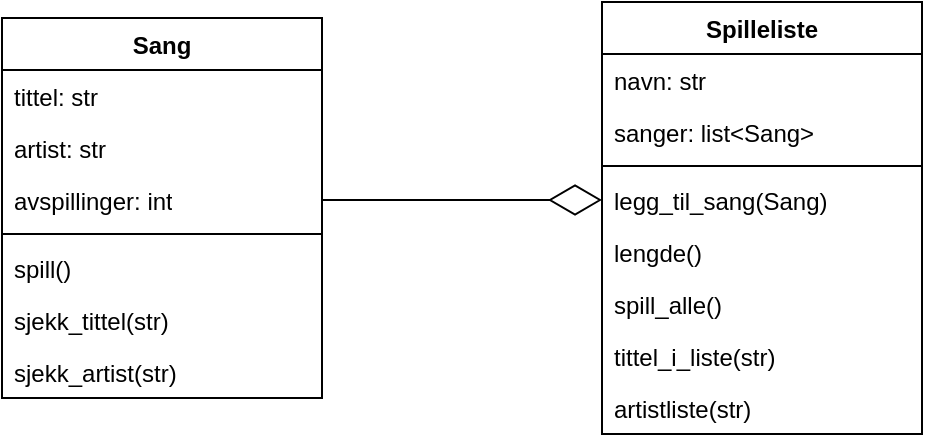 <mxfile version="22.1.2" type="device">
  <diagram name="Page-1" id="jHWirpbI9RPN2Y3rsyjn">
    <mxGraphModel dx="1100" dy="894" grid="0" gridSize="10" guides="1" tooltips="1" connect="1" arrows="1" fold="1" page="1" pageScale="1" pageWidth="850" pageHeight="1100" math="0" shadow="0">
      <root>
        <mxCell id="0" />
        <mxCell id="1" parent="0" />
        <mxCell id="eyYk9-lnhmLs1THoi1X7-1" value="Sang" style="swimlane;fontStyle=1;align=center;verticalAlign=top;childLayout=stackLayout;horizontal=1;startSize=26;horizontalStack=0;resizeParent=1;resizeParentMax=0;resizeLast=0;collapsible=1;marginBottom=0;whiteSpace=wrap;html=1;" vertex="1" parent="1">
          <mxGeometry x="260" y="410" width="160" height="190" as="geometry" />
        </mxCell>
        <mxCell id="eyYk9-lnhmLs1THoi1X7-9" value="tittel: str" style="text;strokeColor=none;fillColor=none;align=left;verticalAlign=top;spacingLeft=4;spacingRight=4;overflow=hidden;rotatable=0;points=[[0,0.5],[1,0.5]];portConstraint=eastwest;whiteSpace=wrap;html=1;" vertex="1" parent="eyYk9-lnhmLs1THoi1X7-1">
          <mxGeometry y="26" width="160" height="26" as="geometry" />
        </mxCell>
        <mxCell id="eyYk9-lnhmLs1THoi1X7-10" value="artist: str" style="text;strokeColor=none;fillColor=none;align=left;verticalAlign=top;spacingLeft=4;spacingRight=4;overflow=hidden;rotatable=0;points=[[0,0.5],[1,0.5]];portConstraint=eastwest;whiteSpace=wrap;html=1;" vertex="1" parent="eyYk9-lnhmLs1THoi1X7-1">
          <mxGeometry y="52" width="160" height="26" as="geometry" />
        </mxCell>
        <mxCell id="eyYk9-lnhmLs1THoi1X7-2" value="avspillinger: int" style="text;strokeColor=none;fillColor=none;align=left;verticalAlign=top;spacingLeft=4;spacingRight=4;overflow=hidden;rotatable=0;points=[[0,0.5],[1,0.5]];portConstraint=eastwest;whiteSpace=wrap;html=1;" vertex="1" parent="eyYk9-lnhmLs1THoi1X7-1">
          <mxGeometry y="78" width="160" height="26" as="geometry" />
        </mxCell>
        <mxCell id="eyYk9-lnhmLs1THoi1X7-3" value="" style="line;strokeWidth=1;fillColor=none;align=left;verticalAlign=middle;spacingTop=-1;spacingLeft=3;spacingRight=3;rotatable=0;labelPosition=right;points=[];portConstraint=eastwest;strokeColor=inherit;" vertex="1" parent="eyYk9-lnhmLs1THoi1X7-1">
          <mxGeometry y="104" width="160" height="8" as="geometry" />
        </mxCell>
        <mxCell id="eyYk9-lnhmLs1THoi1X7-11" value="spill()" style="text;strokeColor=none;fillColor=none;align=left;verticalAlign=top;spacingLeft=4;spacingRight=4;overflow=hidden;rotatable=0;points=[[0,0.5],[1,0.5]];portConstraint=eastwest;whiteSpace=wrap;html=1;" vertex="1" parent="eyYk9-lnhmLs1THoi1X7-1">
          <mxGeometry y="112" width="160" height="26" as="geometry" />
        </mxCell>
        <mxCell id="eyYk9-lnhmLs1THoi1X7-12" value="sjekk_tittel(str)" style="text;strokeColor=none;fillColor=none;align=left;verticalAlign=top;spacingLeft=4;spacingRight=4;overflow=hidden;rotatable=0;points=[[0,0.5],[1,0.5]];portConstraint=eastwest;whiteSpace=wrap;html=1;" vertex="1" parent="eyYk9-lnhmLs1THoi1X7-1">
          <mxGeometry y="138" width="160" height="26" as="geometry" />
        </mxCell>
        <mxCell id="eyYk9-lnhmLs1THoi1X7-4" value="sjekk_artist(str)" style="text;strokeColor=none;fillColor=none;align=left;verticalAlign=top;spacingLeft=4;spacingRight=4;overflow=hidden;rotatable=0;points=[[0,0.5],[1,0.5]];portConstraint=eastwest;whiteSpace=wrap;html=1;" vertex="1" parent="eyYk9-lnhmLs1THoi1X7-1">
          <mxGeometry y="164" width="160" height="26" as="geometry" />
        </mxCell>
        <mxCell id="eyYk9-lnhmLs1THoi1X7-5" value="Spilleliste" style="swimlane;fontStyle=1;align=center;verticalAlign=top;childLayout=stackLayout;horizontal=1;startSize=26;horizontalStack=0;resizeParent=1;resizeParentMax=0;resizeLast=0;collapsible=1;marginBottom=0;whiteSpace=wrap;html=1;" vertex="1" parent="1">
          <mxGeometry x="560" y="402" width="160" height="216" as="geometry" />
        </mxCell>
        <mxCell id="eyYk9-lnhmLs1THoi1X7-6" value="navn: str" style="text;strokeColor=none;fillColor=none;align=left;verticalAlign=top;spacingLeft=4;spacingRight=4;overflow=hidden;rotatable=0;points=[[0,0.5],[1,0.5]];portConstraint=eastwest;whiteSpace=wrap;html=1;" vertex="1" parent="eyYk9-lnhmLs1THoi1X7-5">
          <mxGeometry y="26" width="160" height="26" as="geometry" />
        </mxCell>
        <mxCell id="eyYk9-lnhmLs1THoi1X7-13" value="sanger: list&amp;lt;Sang&amp;gt;" style="text;strokeColor=none;fillColor=none;align=left;verticalAlign=top;spacingLeft=4;spacingRight=4;overflow=hidden;rotatable=0;points=[[0,0.5],[1,0.5]];portConstraint=eastwest;whiteSpace=wrap;html=1;" vertex="1" parent="eyYk9-lnhmLs1THoi1X7-5">
          <mxGeometry y="52" width="160" height="26" as="geometry" />
        </mxCell>
        <mxCell id="eyYk9-lnhmLs1THoi1X7-7" value="" style="line;strokeWidth=1;fillColor=none;align=left;verticalAlign=middle;spacingTop=-1;spacingLeft=3;spacingRight=3;rotatable=0;labelPosition=right;points=[];portConstraint=eastwest;strokeColor=inherit;" vertex="1" parent="eyYk9-lnhmLs1THoi1X7-5">
          <mxGeometry y="78" width="160" height="8" as="geometry" />
        </mxCell>
        <mxCell id="eyYk9-lnhmLs1THoi1X7-8" value="legg_til_sang(Sang)" style="text;strokeColor=none;fillColor=none;align=left;verticalAlign=top;spacingLeft=4;spacingRight=4;overflow=hidden;rotatable=0;points=[[0,0.5],[1,0.5]];portConstraint=eastwest;whiteSpace=wrap;html=1;" vertex="1" parent="eyYk9-lnhmLs1THoi1X7-5">
          <mxGeometry y="86" width="160" height="26" as="geometry" />
        </mxCell>
        <mxCell id="eyYk9-lnhmLs1THoi1X7-14" value="lengde()" style="text;strokeColor=none;fillColor=none;align=left;verticalAlign=top;spacingLeft=4;spacingRight=4;overflow=hidden;rotatable=0;points=[[0,0.5],[1,0.5]];portConstraint=eastwest;whiteSpace=wrap;html=1;" vertex="1" parent="eyYk9-lnhmLs1THoi1X7-5">
          <mxGeometry y="112" width="160" height="26" as="geometry" />
        </mxCell>
        <mxCell id="eyYk9-lnhmLs1THoi1X7-15" value="spill_alle()" style="text;strokeColor=none;fillColor=none;align=left;verticalAlign=top;spacingLeft=4;spacingRight=4;overflow=hidden;rotatable=0;points=[[0,0.5],[1,0.5]];portConstraint=eastwest;whiteSpace=wrap;html=1;" vertex="1" parent="eyYk9-lnhmLs1THoi1X7-5">
          <mxGeometry y="138" width="160" height="26" as="geometry" />
        </mxCell>
        <mxCell id="eyYk9-lnhmLs1THoi1X7-16" value="tittel_i_liste(str)" style="text;strokeColor=none;fillColor=none;align=left;verticalAlign=top;spacingLeft=4;spacingRight=4;overflow=hidden;rotatable=0;points=[[0,0.5],[1,0.5]];portConstraint=eastwest;whiteSpace=wrap;html=1;" vertex="1" parent="eyYk9-lnhmLs1THoi1X7-5">
          <mxGeometry y="164" width="160" height="26" as="geometry" />
        </mxCell>
        <mxCell id="eyYk9-lnhmLs1THoi1X7-17" value="artistliste(str)" style="text;strokeColor=none;fillColor=none;align=left;verticalAlign=top;spacingLeft=4;spacingRight=4;overflow=hidden;rotatable=0;points=[[0,0.5],[1,0.5]];portConstraint=eastwest;whiteSpace=wrap;html=1;" vertex="1" parent="eyYk9-lnhmLs1THoi1X7-5">
          <mxGeometry y="190" width="160" height="26" as="geometry" />
        </mxCell>
        <mxCell id="eyYk9-lnhmLs1THoi1X7-18" value="" style="endArrow=diamondThin;endFill=0;endSize=24;html=1;rounded=0;exitX=1;exitY=0.5;exitDx=0;exitDy=0;entryX=0;entryY=0.5;entryDx=0;entryDy=0;" edge="1" parent="1" source="eyYk9-lnhmLs1THoi1X7-2" target="eyYk9-lnhmLs1THoi1X7-8">
          <mxGeometry width="160" relative="1" as="geometry">
            <mxPoint x="400" y="360" as="sourcePoint" />
            <mxPoint x="560" y="360" as="targetPoint" />
          </mxGeometry>
        </mxCell>
      </root>
    </mxGraphModel>
  </diagram>
</mxfile>
